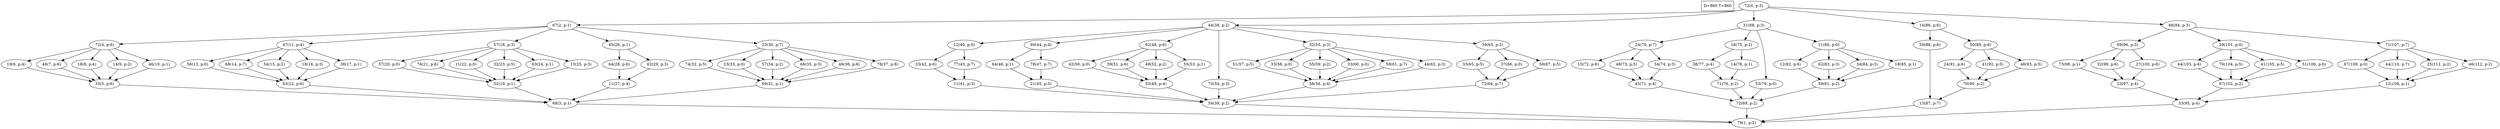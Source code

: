 digraph Task {
i [shape=box, label="D=860 T=860"]; 
0 [label="72(0, p:3)"];
1 [label="79(1, p:2)"];
2 [label="67(2, p:1)"];
3 [label="68(3, p:1)"];
4 [label="72(4, p:6)"];
5 [label="33(5, p:6)"];
6 [label="19(6, p:4)"];
7 [label="46(7, p:6)"];
8 [label="18(8, p:4)"];
9 [label="14(9, p:2)"];
10 [label="46(10, p:1)"];
11 [label="47(11, p:4)"];
12 [label="63(12, p:6)"];
13 [label="56(13, p:0)"];
14 [label="68(14, p:7)"];
15 [label="54(15, p:2)"];
16 [label="18(16, p:3)"];
17 [label="38(17, p:1)"];
18 [label="57(18, p:3)"];
19 [label="32(19, p:1)"];
20 [label="57(20, p:0)"];
21 [label="76(21, p:6)"];
22 [label="11(22, p:0)"];
23 [label="32(23, p:5)"];
24 [label="63(24, p:1)"];
25 [label="13(25, p:3)"];
26 [label="45(26, p:1)"];
27 [label="11(27, p:4)"];
28 [label="64(28, p:6)"];
29 [label="62(29, p:3)"];
30 [label="23(30, p:7)"];
31 [label="69(31, p:1)"];
32 [label="74(32, p:5)"];
33 [label="23(33, p:0)"];
34 [label="57(34, p:2)"];
35 [label="66(35, p:3)"];
36 [label="46(36, p:6)"];
37 [label="78(37, p:6)"];
38 [label="44(38, p:2)"];
39 [label="54(39, p:2)"];
40 [label="12(40, p:0)"];
41 [label="11(41, p:3)"];
42 [label="33(42, p:6)"];
43 [label="77(43, p:7)"];
44 [label="69(44, p:4)"];
45 [label="21(45, p:5)"];
46 [label="64(46, p:1)"];
47 [label="78(47, p:7)"];
48 [label="62(48, p:6)"];
49 [label="53(49, p:4)"];
50 [label="42(50, p:0)"];
51 [label="39(51, p:6)"];
52 [label="49(52, p:2)"];
53 [label="55(53, p:1)"];
54 [label="73(54, p:3)"];
55 [label="32(55, p:3)"];
56 [label="58(56, p:4)"];
57 [label="51(57, p:5)"];
58 [label="33(58, p:0)"];
59 [label="55(59, p:2)"];
60 [label="33(60, p:0)"];
61 [label="59(61, p:7)"];
62 [label="44(62, p:3)"];
63 [label="39(63, p:5)"];
64 [label="72(64, p:7)"];
65 [label="33(65, p:5)"];
66 [label="37(66, p:0)"];
67 [label="50(67, p:5)"];
68 [label="31(68, p:3)"];
69 [label="72(69, p:2)"];
70 [label="24(70, p:7)"];
71 [label="45(71, p:4)"];
72 [label="15(72, p:6)"];
73 [label="48(73, p:5)"];
74 [label="54(74, p:3)"];
75 [label="16(75, p:2)"];
76 [label="71(76, p:2)"];
77 [label="38(77, p:4)"];
78 [label="14(78, p:1)"];
79 [label="53(79, p:0)"];
80 [label="11(80, p:0)"];
81 [label="59(81, p:2)"];
82 [label="12(82, p:6)"];
83 [label="62(83, p:3)"];
84 [label="34(84, p:3)"];
85 [label="18(85, p:1)"];
86 [label="14(86, p:6)"];
87 [label="13(87, p:7)"];
88 [label="59(88, p:6)"];
89 [label="50(89, p:6)"];
90 [label="70(90, p:2)"];
91 [label="24(91, p:6)"];
92 [label="41(92, p:5)"];
93 [label="46(93, p:5)"];
94 [label="66(94, p:3)"];
95 [label="33(95, p:4)"];
96 [label="69(96, p:3)"];
97 [label="23(97, p:4)"];
98 [label="73(98, p:1)"];
99 [label="32(99, p:6)"];
100 [label="27(100, p:6)"];
101 [label="29(101, p:0)"];
102 [label="67(102, p:2)"];
103 [label="44(103, p:4)"];
104 [label="79(104, p:5)"];
105 [label="41(105, p:5)"];
106 [label="51(106, p:6)"];
107 [label="71(107, p:7)"];
108 [label="12(108, p:1)"];
109 [label="67(109, p:0)"];
110 [label="44(110, p:7)"];
111 [label="25(111, p:2)"];
112 [label="46(112, p:2)"];
0 -> 2;
0 -> 38;
0 -> 68;
0 -> 86;
0 -> 94;
2 -> 4;
2 -> 11;
2 -> 18;
2 -> 26;
2 -> 30;
3 -> 1;
4 -> 6;
4 -> 7;
4 -> 8;
4 -> 9;
4 -> 10;
5 -> 3;
6 -> 5;
7 -> 5;
8 -> 5;
9 -> 5;
10 -> 5;
11 -> 13;
11 -> 14;
11 -> 15;
11 -> 16;
11 -> 17;
12 -> 3;
13 -> 12;
14 -> 12;
15 -> 12;
16 -> 12;
17 -> 12;
18 -> 20;
18 -> 21;
18 -> 22;
18 -> 23;
18 -> 24;
18 -> 25;
19 -> 3;
20 -> 19;
21 -> 19;
22 -> 19;
23 -> 19;
24 -> 19;
25 -> 19;
26 -> 28;
26 -> 29;
27 -> 3;
28 -> 27;
29 -> 27;
30 -> 32;
30 -> 33;
30 -> 34;
30 -> 35;
30 -> 36;
30 -> 37;
31 -> 3;
32 -> 31;
33 -> 31;
34 -> 31;
35 -> 31;
36 -> 31;
37 -> 31;
38 -> 40;
38 -> 44;
38 -> 48;
38 -> 54;
38 -> 55;
38 -> 63;
39 -> 1;
40 -> 42;
40 -> 43;
41 -> 39;
42 -> 41;
43 -> 41;
44 -> 46;
44 -> 47;
45 -> 39;
46 -> 45;
47 -> 45;
48 -> 50;
48 -> 51;
48 -> 52;
48 -> 53;
49 -> 39;
50 -> 49;
51 -> 49;
52 -> 49;
53 -> 49;
54 -> 39;
55 -> 57;
55 -> 58;
55 -> 59;
55 -> 60;
55 -> 61;
55 -> 62;
56 -> 39;
57 -> 56;
58 -> 56;
59 -> 56;
60 -> 56;
61 -> 56;
62 -> 56;
63 -> 65;
63 -> 66;
63 -> 67;
64 -> 39;
65 -> 64;
66 -> 64;
67 -> 64;
68 -> 70;
68 -> 75;
68 -> 79;
68 -> 80;
69 -> 1;
70 -> 72;
70 -> 73;
70 -> 74;
71 -> 69;
72 -> 71;
73 -> 71;
74 -> 71;
75 -> 77;
75 -> 78;
76 -> 69;
77 -> 76;
78 -> 76;
79 -> 69;
80 -> 82;
80 -> 83;
80 -> 84;
80 -> 85;
81 -> 69;
82 -> 81;
83 -> 81;
84 -> 81;
85 -> 81;
86 -> 88;
86 -> 89;
87 -> 1;
88 -> 87;
89 -> 91;
89 -> 92;
89 -> 93;
90 -> 87;
91 -> 90;
92 -> 90;
93 -> 90;
94 -> 96;
94 -> 101;
94 -> 107;
95 -> 1;
96 -> 98;
96 -> 99;
96 -> 100;
97 -> 95;
98 -> 97;
99 -> 97;
100 -> 97;
101 -> 103;
101 -> 104;
101 -> 105;
101 -> 106;
102 -> 95;
103 -> 102;
104 -> 102;
105 -> 102;
106 -> 102;
107 -> 109;
107 -> 110;
107 -> 111;
107 -> 112;
108 -> 95;
109 -> 108;
110 -> 108;
111 -> 108;
112 -> 108;
}